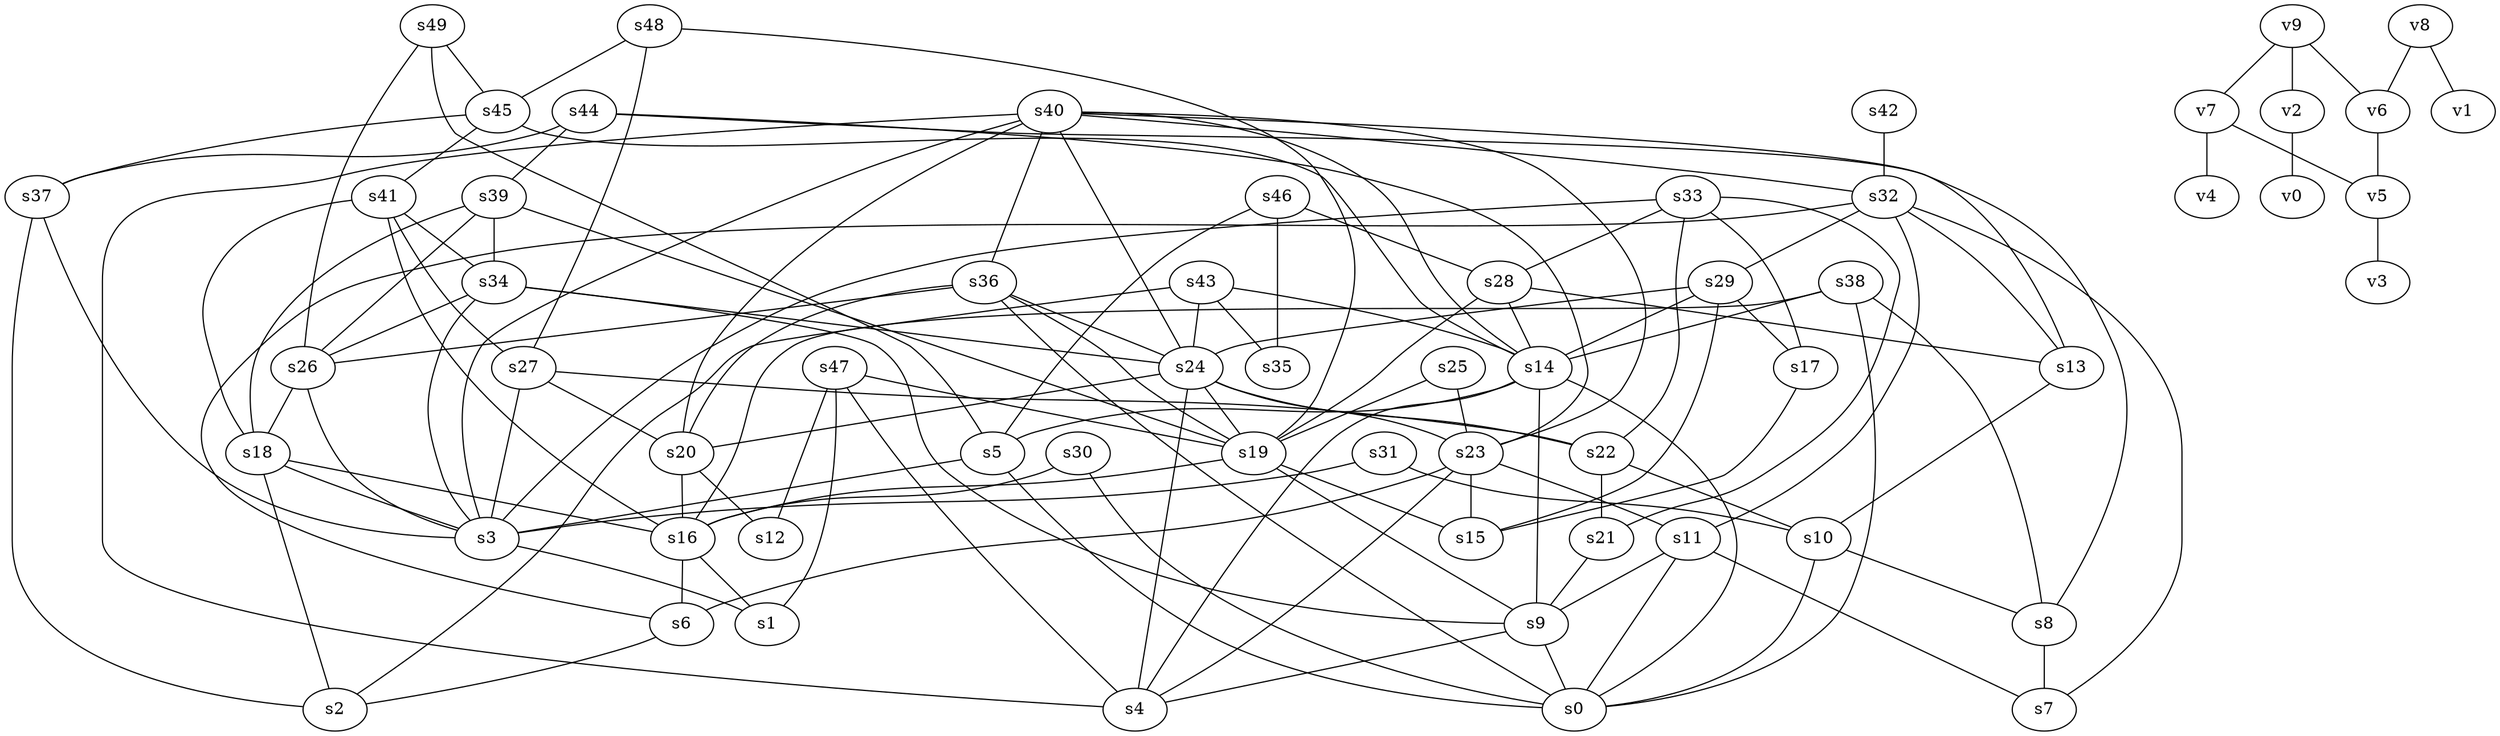 graph G { 
 subgraph substrate { 
 style = "filled";
s0 [ pos="39,15!"]
s1 [ pos="2,89!"]
s2 [ pos="86,82!"]
s3 [ pos="48,74!"]
s3 -- s1;
s4 [ pos="57,29!"]
s5 [ pos="39,6!"]
s5 -- s0;
s5 -- s3;
s6 [ pos="17,76!"]
s6 -- s2;
s7 [ pos="45,2!"]
s8 [ pos="15,6!"]
s8 -- s7;
s9 [ pos="49,50!"]
s9 -- s0;
s9 -- s4;
s10 [ pos="90,13!"]
s10 -- s0;
s10 -- s8;
s11 [ pos="49,20!"]
s11 -- s0;
s11 -- s7;
s11 -- s9;
s12 [ pos="0,69!"]
s13 [ pos="53,13!"]
s13 -- s10;
s14 [ pos="56,37!"]
s14 -- s0;
s14 -- s4;
s14 -- s5;
s14 -- s9;
s15 [ pos="93,27!"]
s16 [ pos="25,64!"]
s16 -- s1;
s16 -- s6;
s17 [ pos="83,25!"]
s17 -- s15;
s18 [ pos="79,80!"]
s18 -- s2;
s18 -- s3;
s18 -- s16;
s19 [ pos="43,60!"]
s19 -- s9;
s19 -- s15;
s19 -- s16;
s20 [ pos="17,50!"]
s20 -- s12;
s20 -- s16;
s21 [ pos="72,7!"]
s21 -- s9;
s22 [ pos="58,0!"]
s22 -- s10;
s22 -- s21;
s23 [ pos="62,20!"]
s23 -- s4;
s23 -- s6;
s23 -- s11;
s23 -- s15;
s24 [ pos="49,28!"]
s24 -- s4;
s24 -- s19;
s24 -- s20;
s24 -- s22;
s24 -- s23;
s25 [ pos="51,76!"]
s25 -- s19;
s25 -- s23;
s26 [ pos="76,83!"]
s26 -- s3;
s26 -- s18;
s27 [ pos="53,83!"]
s27 -- s3;
s27 -- s20;
s27 -- s22;
s28 [ pos="57,12!"]
s28 -- s13;
s28 -- s14;
s28 -- s19;
s29 [ pos="92,43!"]
s29 -- s14;
s29 -- s15;
s29 -- s17;
s29 -- s24;
s30 [ pos="16,77!"]
s30 -- s0;
s30 -- s16;
s31 [ pos="86,47!"]
s31 -- s3;
s31 -- s10;
s32 [ pos="67,45!"]
s32 -- s6;
s32 -- s7;
s32 -- s11;
s32 -- s13;
s32 -- s29;
s33 [ pos="67,20!"]
s33 -- s3;
s33 -- s17;
s33 -- s21;
s33 -- s22;
s33 -- s28;
s34 [ pos="92,76!"]
s34 -- s3;
s34 -- s9;
s34 -- s24;
s34 -- s26;
s35 [ pos="99,27!"]
s36 [ pos="43,83!"]
s36 -- s0;
s36 -- s19;
s36 -- s20;
s36 -- s24;
s36 -- s26;
s37 [ pos="60,88!"]
s37 -- s2;
s37 -- s3;
s38 [ pos="37,36!"]
s38 -- s0;
s38 -- s8;
s38 -- s14;
s38 -- s16;
s39 [ pos="69,56!"]
s39 -- s18;
s39 -- s19;
s39 -- s26;
s39 -- s34;
s40 [ pos="58,38!"]
s40 -- s3;
s40 -- s4;
s40 -- s13;
s40 -- s14;
s40 -- s20;
s40 -- s23;
s40 -- s24;
s40 -- s32;
s40 -- s36;
s41 [ pos="97,91!"]
s41 -- s16;
s41 -- s18;
s41 -- s27;
s41 -- s34;
s42 [ pos="14,19!"]
s42 -- s32;
s43 [ pos="88,10!"]
s43 -- s2;
s43 -- s14;
s43 -- s24;
s43 -- s35;
s44 [ pos="62,42!"]
s44 -- s8;
s44 -- s23;
s44 -- s37;
s44 -- s39;
s45 [ pos="87,97!"]
s45 -- s14;
s45 -- s37;
s45 -- s41;
s46 [ pos="32,17!"]
s46 -- s5;
s46 -- s28;
s46 -- s35;
s47 [ pos="3,88!"]
s47 -- s1;
s47 -- s4;
s47 -- s12;
s47 -- s19;
s48 [ pos="11,66!"]
s48 -- s19;
s48 -- s27;
s48 -- s45;
s49 [ pos="90,69!"]
s49 -- s5;
s49 -- s26;
s49 -- s45;
label = "substrate";
} 
 subgraph virtual { 
 style=filled;
 color=lightgrey;
v0 [ pos="13,22!"]
v1 [ pos="21,8!"]
v2 [ pos="8,18!"]
v2 -- v0;
v3 [ pos="22,22!"]
v4 [ pos="16,23!"]
v5 [ pos="9,28!"]
v5 -- v3;
v6 [ pos="6,24!"]
v6 -- v5;
v7 [ pos="16,22!"]
v7 -- v4;
v7 -- v5;
v8 [ pos="13,10!"]
v8 -- v1;
v8 -- v6;
v9 [ pos="7,24!"]
v9 -- v2;
v9 -- v6;
v9 -- v7;
label = "virtual";
   } }
